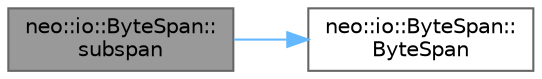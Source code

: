 digraph "neo::io::ByteSpan::subspan"
{
 // LATEX_PDF_SIZE
  bgcolor="transparent";
  edge [fontname=Helvetica,fontsize=10,labelfontname=Helvetica,labelfontsize=10];
  node [fontname=Helvetica,fontsize=10,shape=box,height=0.2,width=0.4];
  rankdir="LR";
  Node1 [id="Node000001",label="neo::io::ByteSpan::\lsubspan",height=0.2,width=0.4,color="gray40", fillcolor="grey60", style="filled", fontcolor="black",tooltip="Gets a subspan of this ByteSpan from the specified offset to the end."];
  Node1 -> Node2 [id="edge1_Node000001_Node000002",color="steelblue1",style="solid",tooltip=" "];
  Node2 [id="Node000002",label="neo::io::ByteSpan::\lByteSpan",height=0.2,width=0.4,color="grey40", fillcolor="white", style="filled",URL="$classneo_1_1io_1_1_byte_span.html#a88c53a63bc63f79ce1a29314b17fca51",tooltip="Constructs an empty ByteSpan."];
}
